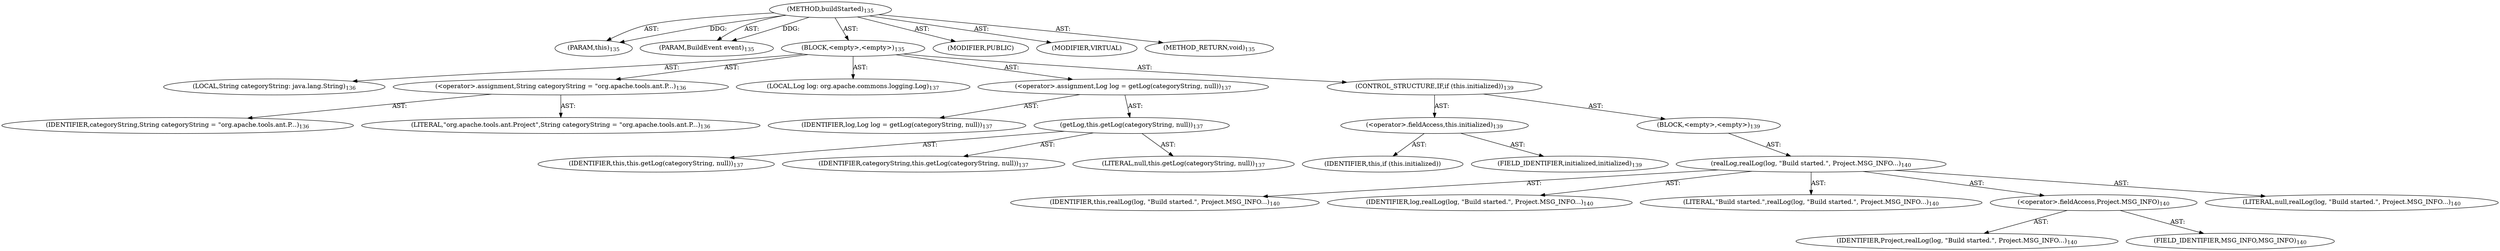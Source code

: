 digraph "buildStarted" {  
"111669149698" [label = <(METHOD,buildStarted)<SUB>135</SUB>> ]
"115964116992" [label = <(PARAM,this)<SUB>135</SUB>> ]
"115964117005" [label = <(PARAM,BuildEvent event)<SUB>135</SUB>> ]
"25769803782" [label = <(BLOCK,&lt;empty&gt;,&lt;empty&gt;)<SUB>135</SUB>> ]
"94489280515" [label = <(LOCAL,String categoryString: java.lang.String)<SUB>136</SUB>> ]
"30064771104" [label = <(&lt;operator&gt;.assignment,String categoryString = &quot;org.apache.tools.ant.P...)<SUB>136</SUB>> ]
"68719476786" [label = <(IDENTIFIER,categoryString,String categoryString = &quot;org.apache.tools.ant.P...)<SUB>136</SUB>> ]
"90194313225" [label = <(LITERAL,&quot;org.apache.tools.ant.Project&quot;,String categoryString = &quot;org.apache.tools.ant.P...)<SUB>136</SUB>> ]
"94489280516" [label = <(LOCAL,Log log: org.apache.commons.logging.Log)<SUB>137</SUB>> ]
"30064771105" [label = <(&lt;operator&gt;.assignment,Log log = getLog(categoryString, null))<SUB>137</SUB>> ]
"68719476787" [label = <(IDENTIFIER,log,Log log = getLog(categoryString, null))<SUB>137</SUB>> ]
"30064771106" [label = <(getLog,this.getLog(categoryString, null))<SUB>137</SUB>> ]
"68719476736" [label = <(IDENTIFIER,this,this.getLog(categoryString, null))<SUB>137</SUB>> ]
"68719476788" [label = <(IDENTIFIER,categoryString,this.getLog(categoryString, null))<SUB>137</SUB>> ]
"90194313226" [label = <(LITERAL,null,this.getLog(categoryString, null))<SUB>137</SUB>> ]
"47244640260" [label = <(CONTROL_STRUCTURE,IF,if (this.initialized))<SUB>139</SUB>> ]
"30064771107" [label = <(&lt;operator&gt;.fieldAccess,this.initialized)<SUB>139</SUB>> ]
"68719476789" [label = <(IDENTIFIER,this,if (this.initialized))> ]
"55834574858" [label = <(FIELD_IDENTIFIER,initialized,initialized)<SUB>139</SUB>> ]
"25769803783" [label = <(BLOCK,&lt;empty&gt;,&lt;empty&gt;)<SUB>139</SUB>> ]
"30064771108" [label = <(realLog,realLog(log, &quot;Build started.&quot;, Project.MSG_INFO...)<SUB>140</SUB>> ]
"68719476737" [label = <(IDENTIFIER,this,realLog(log, &quot;Build started.&quot;, Project.MSG_INFO...)<SUB>140</SUB>> ]
"68719476790" [label = <(IDENTIFIER,log,realLog(log, &quot;Build started.&quot;, Project.MSG_INFO...)<SUB>140</SUB>> ]
"90194313227" [label = <(LITERAL,&quot;Build started.&quot;,realLog(log, &quot;Build started.&quot;, Project.MSG_INFO...)<SUB>140</SUB>> ]
"30064771109" [label = <(&lt;operator&gt;.fieldAccess,Project.MSG_INFO)<SUB>140</SUB>> ]
"68719476791" [label = <(IDENTIFIER,Project,realLog(log, &quot;Build started.&quot;, Project.MSG_INFO...)<SUB>140</SUB>> ]
"55834574859" [label = <(FIELD_IDENTIFIER,MSG_INFO,MSG_INFO)<SUB>140</SUB>> ]
"90194313228" [label = <(LITERAL,null,realLog(log, &quot;Build started.&quot;, Project.MSG_INFO...)<SUB>140</SUB>> ]
"133143986182" [label = <(MODIFIER,PUBLIC)> ]
"133143986183" [label = <(MODIFIER,VIRTUAL)> ]
"128849018882" [label = <(METHOD_RETURN,void)<SUB>135</SUB>> ]
  "111669149698" -> "115964116992"  [ label = "AST: "] 
  "111669149698" -> "115964117005"  [ label = "AST: "] 
  "111669149698" -> "25769803782"  [ label = "AST: "] 
  "111669149698" -> "133143986182"  [ label = "AST: "] 
  "111669149698" -> "133143986183"  [ label = "AST: "] 
  "111669149698" -> "128849018882"  [ label = "AST: "] 
  "25769803782" -> "94489280515"  [ label = "AST: "] 
  "25769803782" -> "30064771104"  [ label = "AST: "] 
  "25769803782" -> "94489280516"  [ label = "AST: "] 
  "25769803782" -> "30064771105"  [ label = "AST: "] 
  "25769803782" -> "47244640260"  [ label = "AST: "] 
  "30064771104" -> "68719476786"  [ label = "AST: "] 
  "30064771104" -> "90194313225"  [ label = "AST: "] 
  "30064771105" -> "68719476787"  [ label = "AST: "] 
  "30064771105" -> "30064771106"  [ label = "AST: "] 
  "30064771106" -> "68719476736"  [ label = "AST: "] 
  "30064771106" -> "68719476788"  [ label = "AST: "] 
  "30064771106" -> "90194313226"  [ label = "AST: "] 
  "47244640260" -> "30064771107"  [ label = "AST: "] 
  "47244640260" -> "25769803783"  [ label = "AST: "] 
  "30064771107" -> "68719476789"  [ label = "AST: "] 
  "30064771107" -> "55834574858"  [ label = "AST: "] 
  "25769803783" -> "30064771108"  [ label = "AST: "] 
  "30064771108" -> "68719476737"  [ label = "AST: "] 
  "30064771108" -> "68719476790"  [ label = "AST: "] 
  "30064771108" -> "90194313227"  [ label = "AST: "] 
  "30064771108" -> "30064771109"  [ label = "AST: "] 
  "30064771108" -> "90194313228"  [ label = "AST: "] 
  "30064771109" -> "68719476791"  [ label = "AST: "] 
  "30064771109" -> "55834574859"  [ label = "AST: "] 
  "111669149698" -> "115964116992"  [ label = "DDG: "] 
  "111669149698" -> "115964117005"  [ label = "DDG: "] 
}
